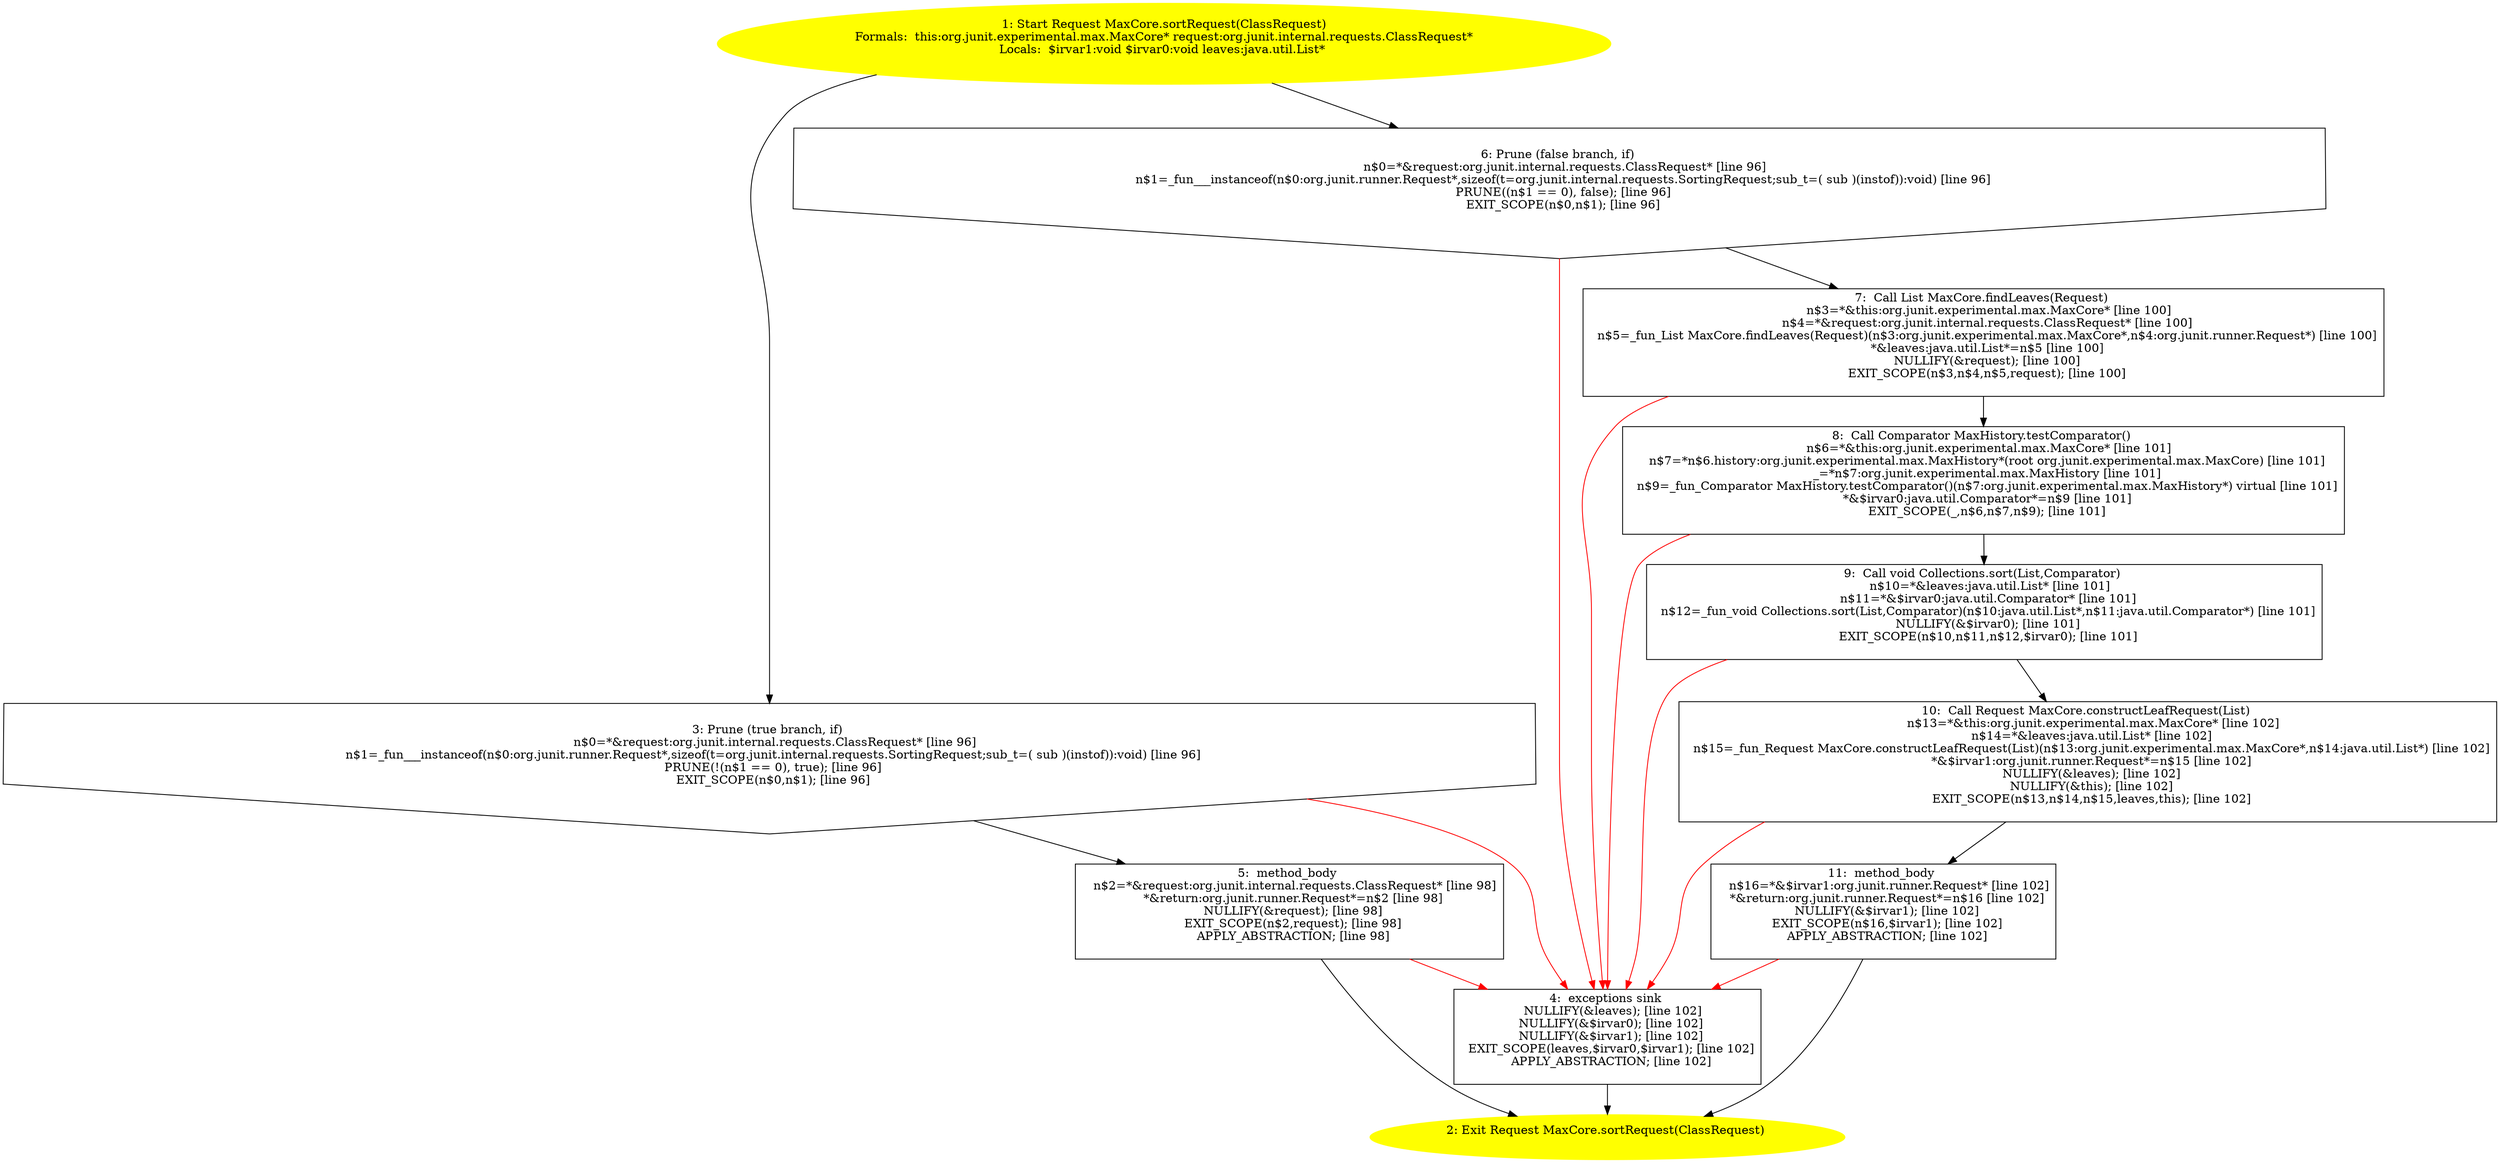 /* @generated */
digraph cfg {
"org.junit.experimental.max.MaxCore.sortRequest(org.junit.internal.requests.ClassRequest):org.junit.r.b08fee10b5f4dd6d906d9de892ee9158_1" [label="1: Start Request MaxCore.sortRequest(ClassRequest)\nFormals:  this:org.junit.experimental.max.MaxCore* request:org.junit.internal.requests.ClassRequest*\nLocals:  $irvar1:void $irvar0:void leaves:java.util.List* \n  " color=yellow style=filled]
	

	 "org.junit.experimental.max.MaxCore.sortRequest(org.junit.internal.requests.ClassRequest):org.junit.r.b08fee10b5f4dd6d906d9de892ee9158_1" -> "org.junit.experimental.max.MaxCore.sortRequest(org.junit.internal.requests.ClassRequest):org.junit.r.b08fee10b5f4dd6d906d9de892ee9158_3" ;
	 "org.junit.experimental.max.MaxCore.sortRequest(org.junit.internal.requests.ClassRequest):org.junit.r.b08fee10b5f4dd6d906d9de892ee9158_1" -> "org.junit.experimental.max.MaxCore.sortRequest(org.junit.internal.requests.ClassRequest):org.junit.r.b08fee10b5f4dd6d906d9de892ee9158_6" ;
"org.junit.experimental.max.MaxCore.sortRequest(org.junit.internal.requests.ClassRequest):org.junit.r.b08fee10b5f4dd6d906d9de892ee9158_2" [label="2: Exit Request MaxCore.sortRequest(ClassRequest) \n  " color=yellow style=filled]
	

"org.junit.experimental.max.MaxCore.sortRequest(org.junit.internal.requests.ClassRequest):org.junit.r.b08fee10b5f4dd6d906d9de892ee9158_3" [label="3: Prune (true branch, if) \n   n$0=*&request:org.junit.internal.requests.ClassRequest* [line 96]\n  n$1=_fun___instanceof(n$0:org.junit.runner.Request*,sizeof(t=org.junit.internal.requests.SortingRequest;sub_t=( sub )(instof)):void) [line 96]\n  PRUNE(!(n$1 == 0), true); [line 96]\n  EXIT_SCOPE(n$0,n$1); [line 96]\n " shape="invhouse"]
	

	 "org.junit.experimental.max.MaxCore.sortRequest(org.junit.internal.requests.ClassRequest):org.junit.r.b08fee10b5f4dd6d906d9de892ee9158_3" -> "org.junit.experimental.max.MaxCore.sortRequest(org.junit.internal.requests.ClassRequest):org.junit.r.b08fee10b5f4dd6d906d9de892ee9158_5" ;
	 "org.junit.experimental.max.MaxCore.sortRequest(org.junit.internal.requests.ClassRequest):org.junit.r.b08fee10b5f4dd6d906d9de892ee9158_3" -> "org.junit.experimental.max.MaxCore.sortRequest(org.junit.internal.requests.ClassRequest):org.junit.r.b08fee10b5f4dd6d906d9de892ee9158_4" [color="red" ];
"org.junit.experimental.max.MaxCore.sortRequest(org.junit.internal.requests.ClassRequest):org.junit.r.b08fee10b5f4dd6d906d9de892ee9158_4" [label="4:  exceptions sink \n   NULLIFY(&leaves); [line 102]\n  NULLIFY(&$irvar0); [line 102]\n  NULLIFY(&$irvar1); [line 102]\n  EXIT_SCOPE(leaves,$irvar0,$irvar1); [line 102]\n  APPLY_ABSTRACTION; [line 102]\n " shape="box"]
	

	 "org.junit.experimental.max.MaxCore.sortRequest(org.junit.internal.requests.ClassRequest):org.junit.r.b08fee10b5f4dd6d906d9de892ee9158_4" -> "org.junit.experimental.max.MaxCore.sortRequest(org.junit.internal.requests.ClassRequest):org.junit.r.b08fee10b5f4dd6d906d9de892ee9158_2" ;
"org.junit.experimental.max.MaxCore.sortRequest(org.junit.internal.requests.ClassRequest):org.junit.r.b08fee10b5f4dd6d906d9de892ee9158_5" [label="5:  method_body \n   n$2=*&request:org.junit.internal.requests.ClassRequest* [line 98]\n  *&return:org.junit.runner.Request*=n$2 [line 98]\n  NULLIFY(&request); [line 98]\n  EXIT_SCOPE(n$2,request); [line 98]\n  APPLY_ABSTRACTION; [line 98]\n " shape="box"]
	

	 "org.junit.experimental.max.MaxCore.sortRequest(org.junit.internal.requests.ClassRequest):org.junit.r.b08fee10b5f4dd6d906d9de892ee9158_5" -> "org.junit.experimental.max.MaxCore.sortRequest(org.junit.internal.requests.ClassRequest):org.junit.r.b08fee10b5f4dd6d906d9de892ee9158_2" ;
	 "org.junit.experimental.max.MaxCore.sortRequest(org.junit.internal.requests.ClassRequest):org.junit.r.b08fee10b5f4dd6d906d9de892ee9158_5" -> "org.junit.experimental.max.MaxCore.sortRequest(org.junit.internal.requests.ClassRequest):org.junit.r.b08fee10b5f4dd6d906d9de892ee9158_4" [color="red" ];
"org.junit.experimental.max.MaxCore.sortRequest(org.junit.internal.requests.ClassRequest):org.junit.r.b08fee10b5f4dd6d906d9de892ee9158_6" [label="6: Prune (false branch, if) \n   n$0=*&request:org.junit.internal.requests.ClassRequest* [line 96]\n  n$1=_fun___instanceof(n$0:org.junit.runner.Request*,sizeof(t=org.junit.internal.requests.SortingRequest;sub_t=( sub )(instof)):void) [line 96]\n  PRUNE((n$1 == 0), false); [line 96]\n  EXIT_SCOPE(n$0,n$1); [line 96]\n " shape="invhouse"]
	

	 "org.junit.experimental.max.MaxCore.sortRequest(org.junit.internal.requests.ClassRequest):org.junit.r.b08fee10b5f4dd6d906d9de892ee9158_6" -> "org.junit.experimental.max.MaxCore.sortRequest(org.junit.internal.requests.ClassRequest):org.junit.r.b08fee10b5f4dd6d906d9de892ee9158_7" ;
	 "org.junit.experimental.max.MaxCore.sortRequest(org.junit.internal.requests.ClassRequest):org.junit.r.b08fee10b5f4dd6d906d9de892ee9158_6" -> "org.junit.experimental.max.MaxCore.sortRequest(org.junit.internal.requests.ClassRequest):org.junit.r.b08fee10b5f4dd6d906d9de892ee9158_4" [color="red" ];
"org.junit.experimental.max.MaxCore.sortRequest(org.junit.internal.requests.ClassRequest):org.junit.r.b08fee10b5f4dd6d906d9de892ee9158_7" [label="7:  Call List MaxCore.findLeaves(Request) \n   n$3=*&this:org.junit.experimental.max.MaxCore* [line 100]\n  n$4=*&request:org.junit.internal.requests.ClassRequest* [line 100]\n  n$5=_fun_List MaxCore.findLeaves(Request)(n$3:org.junit.experimental.max.MaxCore*,n$4:org.junit.runner.Request*) [line 100]\n  *&leaves:java.util.List*=n$5 [line 100]\n  NULLIFY(&request); [line 100]\n  EXIT_SCOPE(n$3,n$4,n$5,request); [line 100]\n " shape="box"]
	

	 "org.junit.experimental.max.MaxCore.sortRequest(org.junit.internal.requests.ClassRequest):org.junit.r.b08fee10b5f4dd6d906d9de892ee9158_7" -> "org.junit.experimental.max.MaxCore.sortRequest(org.junit.internal.requests.ClassRequest):org.junit.r.b08fee10b5f4dd6d906d9de892ee9158_8" ;
	 "org.junit.experimental.max.MaxCore.sortRequest(org.junit.internal.requests.ClassRequest):org.junit.r.b08fee10b5f4dd6d906d9de892ee9158_7" -> "org.junit.experimental.max.MaxCore.sortRequest(org.junit.internal.requests.ClassRequest):org.junit.r.b08fee10b5f4dd6d906d9de892ee9158_4" [color="red" ];
"org.junit.experimental.max.MaxCore.sortRequest(org.junit.internal.requests.ClassRequest):org.junit.r.b08fee10b5f4dd6d906d9de892ee9158_8" [label="8:  Call Comparator MaxHistory.testComparator() \n   n$6=*&this:org.junit.experimental.max.MaxCore* [line 101]\n  n$7=*n$6.history:org.junit.experimental.max.MaxHistory*(root org.junit.experimental.max.MaxCore) [line 101]\n  _=*n$7:org.junit.experimental.max.MaxHistory [line 101]\n  n$9=_fun_Comparator MaxHistory.testComparator()(n$7:org.junit.experimental.max.MaxHistory*) virtual [line 101]\n  *&$irvar0:java.util.Comparator*=n$9 [line 101]\n  EXIT_SCOPE(_,n$6,n$7,n$9); [line 101]\n " shape="box"]
	

	 "org.junit.experimental.max.MaxCore.sortRequest(org.junit.internal.requests.ClassRequest):org.junit.r.b08fee10b5f4dd6d906d9de892ee9158_8" -> "org.junit.experimental.max.MaxCore.sortRequest(org.junit.internal.requests.ClassRequest):org.junit.r.b08fee10b5f4dd6d906d9de892ee9158_9" ;
	 "org.junit.experimental.max.MaxCore.sortRequest(org.junit.internal.requests.ClassRequest):org.junit.r.b08fee10b5f4dd6d906d9de892ee9158_8" -> "org.junit.experimental.max.MaxCore.sortRequest(org.junit.internal.requests.ClassRequest):org.junit.r.b08fee10b5f4dd6d906d9de892ee9158_4" [color="red" ];
"org.junit.experimental.max.MaxCore.sortRequest(org.junit.internal.requests.ClassRequest):org.junit.r.b08fee10b5f4dd6d906d9de892ee9158_9" [label="9:  Call void Collections.sort(List,Comparator) \n   n$10=*&leaves:java.util.List* [line 101]\n  n$11=*&$irvar0:java.util.Comparator* [line 101]\n  n$12=_fun_void Collections.sort(List,Comparator)(n$10:java.util.List*,n$11:java.util.Comparator*) [line 101]\n  NULLIFY(&$irvar0); [line 101]\n  EXIT_SCOPE(n$10,n$11,n$12,$irvar0); [line 101]\n " shape="box"]
	

	 "org.junit.experimental.max.MaxCore.sortRequest(org.junit.internal.requests.ClassRequest):org.junit.r.b08fee10b5f4dd6d906d9de892ee9158_9" -> "org.junit.experimental.max.MaxCore.sortRequest(org.junit.internal.requests.ClassRequest):org.junit.r.b08fee10b5f4dd6d906d9de892ee9158_10" ;
	 "org.junit.experimental.max.MaxCore.sortRequest(org.junit.internal.requests.ClassRequest):org.junit.r.b08fee10b5f4dd6d906d9de892ee9158_9" -> "org.junit.experimental.max.MaxCore.sortRequest(org.junit.internal.requests.ClassRequest):org.junit.r.b08fee10b5f4dd6d906d9de892ee9158_4" [color="red" ];
"org.junit.experimental.max.MaxCore.sortRequest(org.junit.internal.requests.ClassRequest):org.junit.r.b08fee10b5f4dd6d906d9de892ee9158_10" [label="10:  Call Request MaxCore.constructLeafRequest(List) \n   n$13=*&this:org.junit.experimental.max.MaxCore* [line 102]\n  n$14=*&leaves:java.util.List* [line 102]\n  n$15=_fun_Request MaxCore.constructLeafRequest(List)(n$13:org.junit.experimental.max.MaxCore*,n$14:java.util.List*) [line 102]\n  *&$irvar1:org.junit.runner.Request*=n$15 [line 102]\n  NULLIFY(&leaves); [line 102]\n  NULLIFY(&this); [line 102]\n  EXIT_SCOPE(n$13,n$14,n$15,leaves,this); [line 102]\n " shape="box"]
	

	 "org.junit.experimental.max.MaxCore.sortRequest(org.junit.internal.requests.ClassRequest):org.junit.r.b08fee10b5f4dd6d906d9de892ee9158_10" -> "org.junit.experimental.max.MaxCore.sortRequest(org.junit.internal.requests.ClassRequest):org.junit.r.b08fee10b5f4dd6d906d9de892ee9158_11" ;
	 "org.junit.experimental.max.MaxCore.sortRequest(org.junit.internal.requests.ClassRequest):org.junit.r.b08fee10b5f4dd6d906d9de892ee9158_10" -> "org.junit.experimental.max.MaxCore.sortRequest(org.junit.internal.requests.ClassRequest):org.junit.r.b08fee10b5f4dd6d906d9de892ee9158_4" [color="red" ];
"org.junit.experimental.max.MaxCore.sortRequest(org.junit.internal.requests.ClassRequest):org.junit.r.b08fee10b5f4dd6d906d9de892ee9158_11" [label="11:  method_body \n   n$16=*&$irvar1:org.junit.runner.Request* [line 102]\n  *&return:org.junit.runner.Request*=n$16 [line 102]\n  NULLIFY(&$irvar1); [line 102]\n  EXIT_SCOPE(n$16,$irvar1); [line 102]\n  APPLY_ABSTRACTION; [line 102]\n " shape="box"]
	

	 "org.junit.experimental.max.MaxCore.sortRequest(org.junit.internal.requests.ClassRequest):org.junit.r.b08fee10b5f4dd6d906d9de892ee9158_11" -> "org.junit.experimental.max.MaxCore.sortRequest(org.junit.internal.requests.ClassRequest):org.junit.r.b08fee10b5f4dd6d906d9de892ee9158_2" ;
	 "org.junit.experimental.max.MaxCore.sortRequest(org.junit.internal.requests.ClassRequest):org.junit.r.b08fee10b5f4dd6d906d9de892ee9158_11" -> "org.junit.experimental.max.MaxCore.sortRequest(org.junit.internal.requests.ClassRequest):org.junit.r.b08fee10b5f4dd6d906d9de892ee9158_4" [color="red" ];
}
